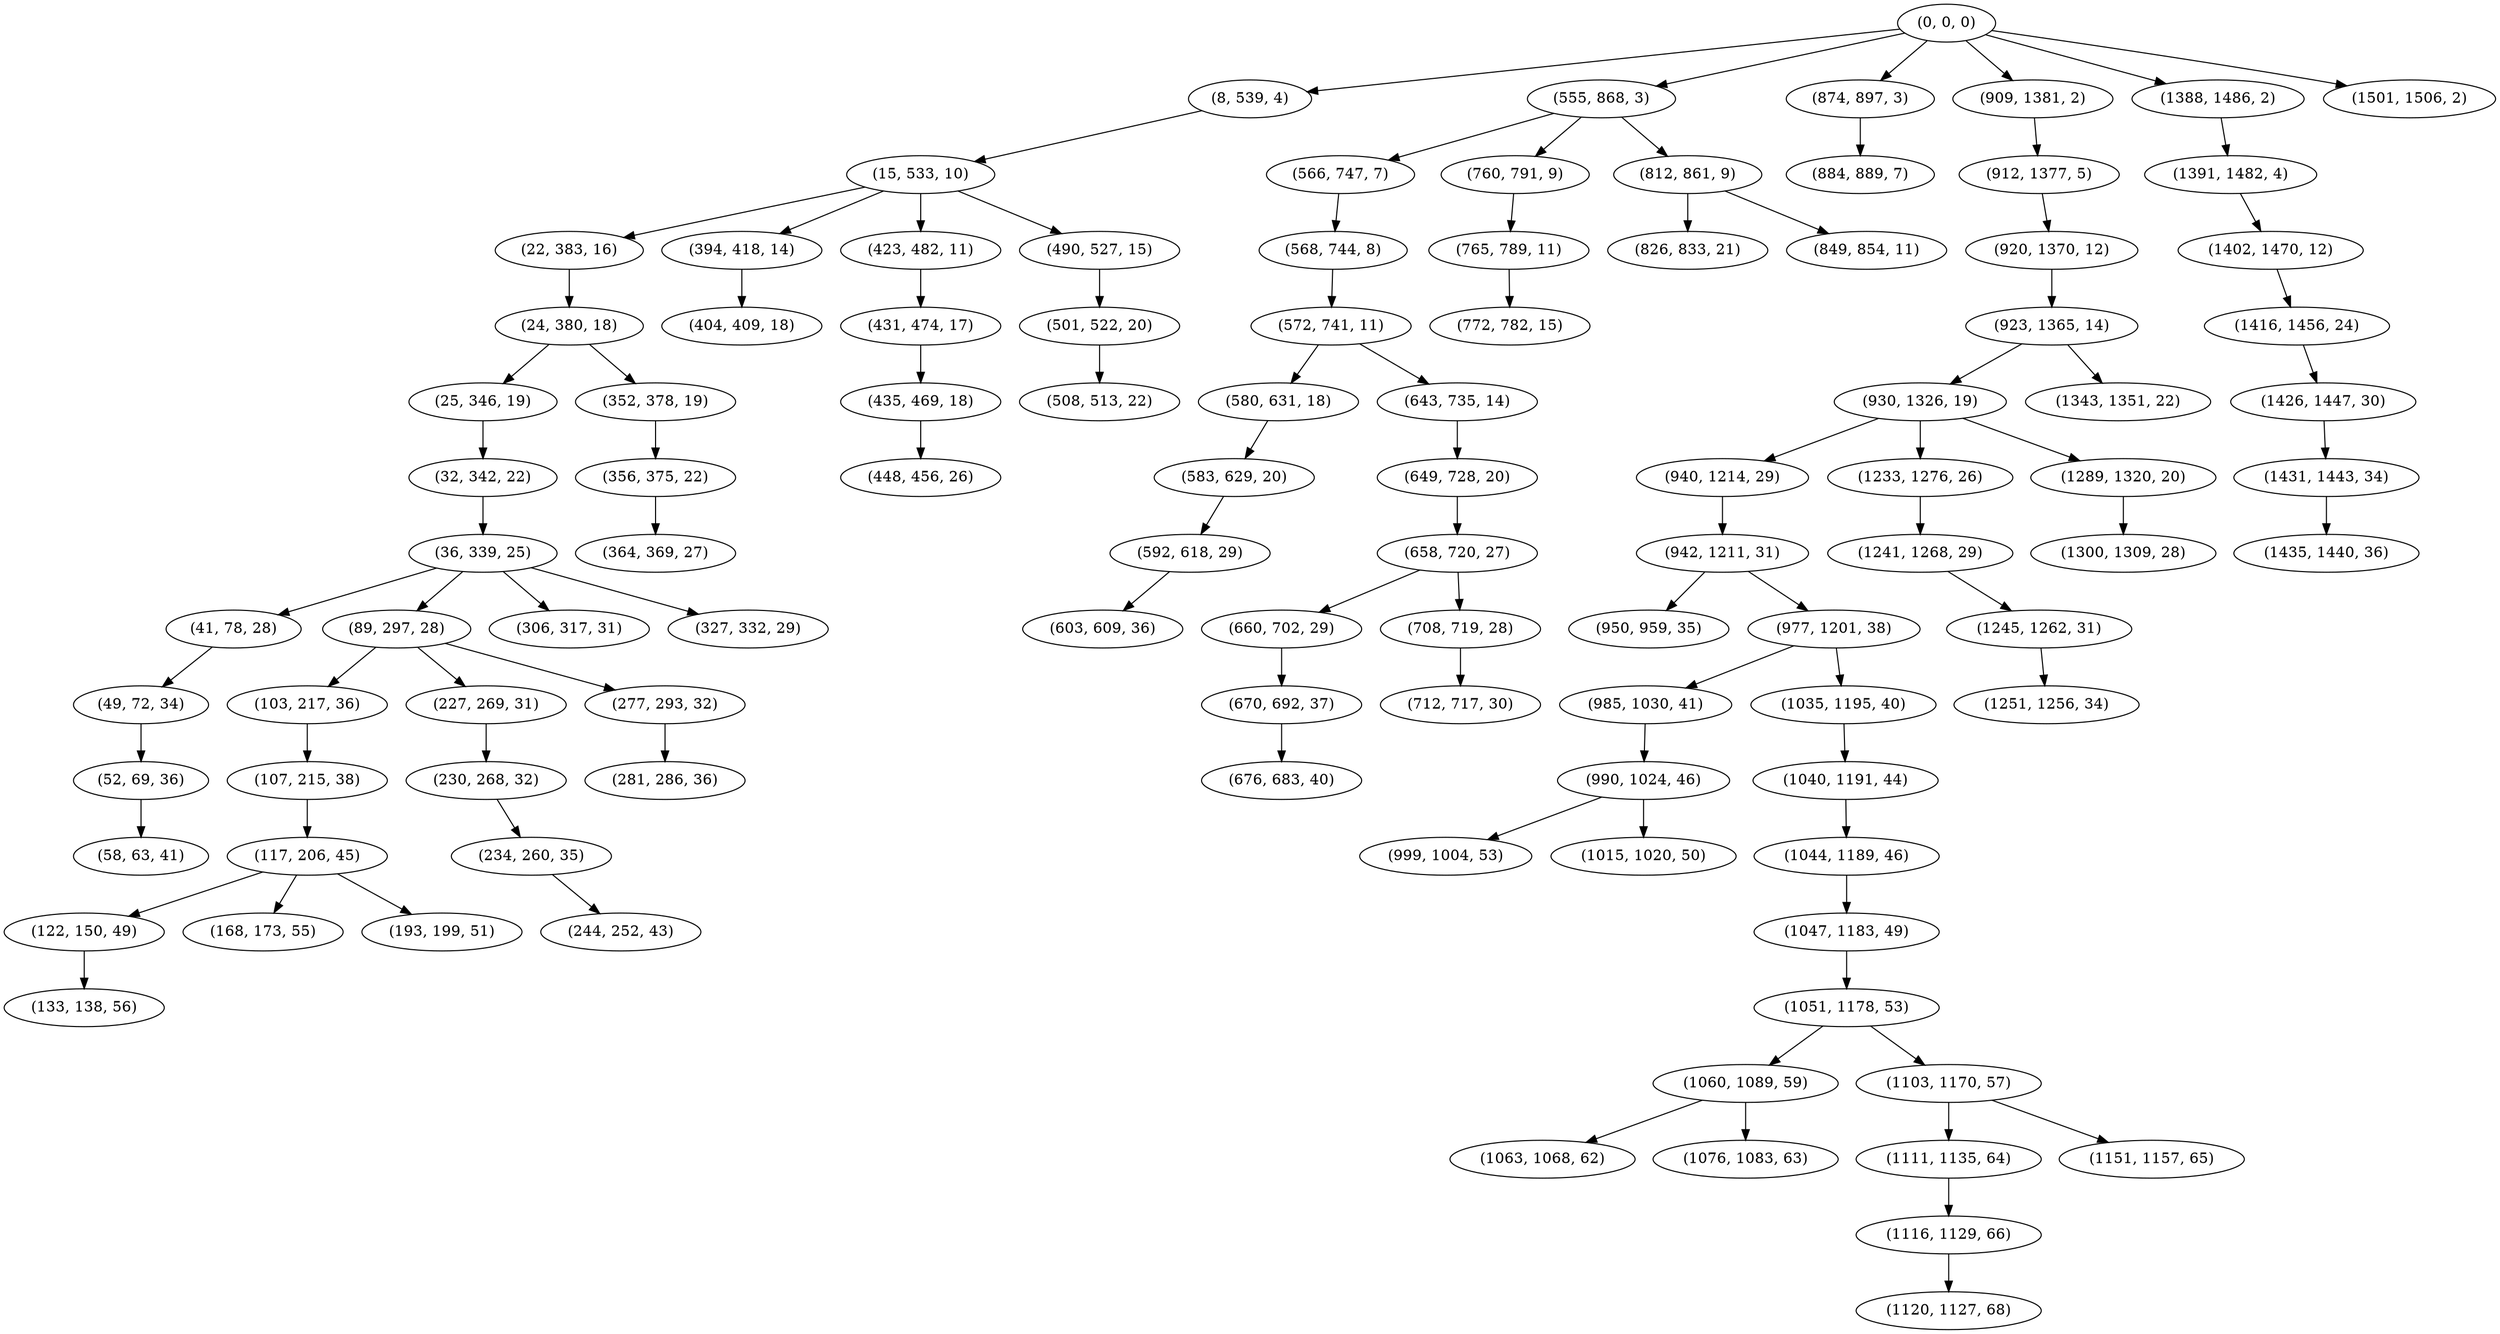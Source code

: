digraph tree {
    "(0, 0, 0)";
    "(8, 539, 4)";
    "(15, 533, 10)";
    "(22, 383, 16)";
    "(24, 380, 18)";
    "(25, 346, 19)";
    "(32, 342, 22)";
    "(36, 339, 25)";
    "(41, 78, 28)";
    "(49, 72, 34)";
    "(52, 69, 36)";
    "(58, 63, 41)";
    "(89, 297, 28)";
    "(103, 217, 36)";
    "(107, 215, 38)";
    "(117, 206, 45)";
    "(122, 150, 49)";
    "(133, 138, 56)";
    "(168, 173, 55)";
    "(193, 199, 51)";
    "(227, 269, 31)";
    "(230, 268, 32)";
    "(234, 260, 35)";
    "(244, 252, 43)";
    "(277, 293, 32)";
    "(281, 286, 36)";
    "(306, 317, 31)";
    "(327, 332, 29)";
    "(352, 378, 19)";
    "(356, 375, 22)";
    "(364, 369, 27)";
    "(394, 418, 14)";
    "(404, 409, 18)";
    "(423, 482, 11)";
    "(431, 474, 17)";
    "(435, 469, 18)";
    "(448, 456, 26)";
    "(490, 527, 15)";
    "(501, 522, 20)";
    "(508, 513, 22)";
    "(555, 868, 3)";
    "(566, 747, 7)";
    "(568, 744, 8)";
    "(572, 741, 11)";
    "(580, 631, 18)";
    "(583, 629, 20)";
    "(592, 618, 29)";
    "(603, 609, 36)";
    "(643, 735, 14)";
    "(649, 728, 20)";
    "(658, 720, 27)";
    "(660, 702, 29)";
    "(670, 692, 37)";
    "(676, 683, 40)";
    "(708, 719, 28)";
    "(712, 717, 30)";
    "(760, 791, 9)";
    "(765, 789, 11)";
    "(772, 782, 15)";
    "(812, 861, 9)";
    "(826, 833, 21)";
    "(849, 854, 11)";
    "(874, 897, 3)";
    "(884, 889, 7)";
    "(909, 1381, 2)";
    "(912, 1377, 5)";
    "(920, 1370, 12)";
    "(923, 1365, 14)";
    "(930, 1326, 19)";
    "(940, 1214, 29)";
    "(942, 1211, 31)";
    "(950, 959, 35)";
    "(977, 1201, 38)";
    "(985, 1030, 41)";
    "(990, 1024, 46)";
    "(999, 1004, 53)";
    "(1015, 1020, 50)";
    "(1035, 1195, 40)";
    "(1040, 1191, 44)";
    "(1044, 1189, 46)";
    "(1047, 1183, 49)";
    "(1051, 1178, 53)";
    "(1060, 1089, 59)";
    "(1063, 1068, 62)";
    "(1076, 1083, 63)";
    "(1103, 1170, 57)";
    "(1111, 1135, 64)";
    "(1116, 1129, 66)";
    "(1120, 1127, 68)";
    "(1151, 1157, 65)";
    "(1233, 1276, 26)";
    "(1241, 1268, 29)";
    "(1245, 1262, 31)";
    "(1251, 1256, 34)";
    "(1289, 1320, 20)";
    "(1300, 1309, 28)";
    "(1343, 1351, 22)";
    "(1388, 1486, 2)";
    "(1391, 1482, 4)";
    "(1402, 1470, 12)";
    "(1416, 1456, 24)";
    "(1426, 1447, 30)";
    "(1431, 1443, 34)";
    "(1435, 1440, 36)";
    "(1501, 1506, 2)";
    "(0, 0, 0)" -> "(8, 539, 4)";
    "(0, 0, 0)" -> "(555, 868, 3)";
    "(0, 0, 0)" -> "(874, 897, 3)";
    "(0, 0, 0)" -> "(909, 1381, 2)";
    "(0, 0, 0)" -> "(1388, 1486, 2)";
    "(0, 0, 0)" -> "(1501, 1506, 2)";
    "(8, 539, 4)" -> "(15, 533, 10)";
    "(15, 533, 10)" -> "(22, 383, 16)";
    "(15, 533, 10)" -> "(394, 418, 14)";
    "(15, 533, 10)" -> "(423, 482, 11)";
    "(15, 533, 10)" -> "(490, 527, 15)";
    "(22, 383, 16)" -> "(24, 380, 18)";
    "(24, 380, 18)" -> "(25, 346, 19)";
    "(24, 380, 18)" -> "(352, 378, 19)";
    "(25, 346, 19)" -> "(32, 342, 22)";
    "(32, 342, 22)" -> "(36, 339, 25)";
    "(36, 339, 25)" -> "(41, 78, 28)";
    "(36, 339, 25)" -> "(89, 297, 28)";
    "(36, 339, 25)" -> "(306, 317, 31)";
    "(36, 339, 25)" -> "(327, 332, 29)";
    "(41, 78, 28)" -> "(49, 72, 34)";
    "(49, 72, 34)" -> "(52, 69, 36)";
    "(52, 69, 36)" -> "(58, 63, 41)";
    "(89, 297, 28)" -> "(103, 217, 36)";
    "(89, 297, 28)" -> "(227, 269, 31)";
    "(89, 297, 28)" -> "(277, 293, 32)";
    "(103, 217, 36)" -> "(107, 215, 38)";
    "(107, 215, 38)" -> "(117, 206, 45)";
    "(117, 206, 45)" -> "(122, 150, 49)";
    "(117, 206, 45)" -> "(168, 173, 55)";
    "(117, 206, 45)" -> "(193, 199, 51)";
    "(122, 150, 49)" -> "(133, 138, 56)";
    "(227, 269, 31)" -> "(230, 268, 32)";
    "(230, 268, 32)" -> "(234, 260, 35)";
    "(234, 260, 35)" -> "(244, 252, 43)";
    "(277, 293, 32)" -> "(281, 286, 36)";
    "(352, 378, 19)" -> "(356, 375, 22)";
    "(356, 375, 22)" -> "(364, 369, 27)";
    "(394, 418, 14)" -> "(404, 409, 18)";
    "(423, 482, 11)" -> "(431, 474, 17)";
    "(431, 474, 17)" -> "(435, 469, 18)";
    "(435, 469, 18)" -> "(448, 456, 26)";
    "(490, 527, 15)" -> "(501, 522, 20)";
    "(501, 522, 20)" -> "(508, 513, 22)";
    "(555, 868, 3)" -> "(566, 747, 7)";
    "(555, 868, 3)" -> "(760, 791, 9)";
    "(555, 868, 3)" -> "(812, 861, 9)";
    "(566, 747, 7)" -> "(568, 744, 8)";
    "(568, 744, 8)" -> "(572, 741, 11)";
    "(572, 741, 11)" -> "(580, 631, 18)";
    "(572, 741, 11)" -> "(643, 735, 14)";
    "(580, 631, 18)" -> "(583, 629, 20)";
    "(583, 629, 20)" -> "(592, 618, 29)";
    "(592, 618, 29)" -> "(603, 609, 36)";
    "(643, 735, 14)" -> "(649, 728, 20)";
    "(649, 728, 20)" -> "(658, 720, 27)";
    "(658, 720, 27)" -> "(660, 702, 29)";
    "(658, 720, 27)" -> "(708, 719, 28)";
    "(660, 702, 29)" -> "(670, 692, 37)";
    "(670, 692, 37)" -> "(676, 683, 40)";
    "(708, 719, 28)" -> "(712, 717, 30)";
    "(760, 791, 9)" -> "(765, 789, 11)";
    "(765, 789, 11)" -> "(772, 782, 15)";
    "(812, 861, 9)" -> "(826, 833, 21)";
    "(812, 861, 9)" -> "(849, 854, 11)";
    "(874, 897, 3)" -> "(884, 889, 7)";
    "(909, 1381, 2)" -> "(912, 1377, 5)";
    "(912, 1377, 5)" -> "(920, 1370, 12)";
    "(920, 1370, 12)" -> "(923, 1365, 14)";
    "(923, 1365, 14)" -> "(930, 1326, 19)";
    "(923, 1365, 14)" -> "(1343, 1351, 22)";
    "(930, 1326, 19)" -> "(940, 1214, 29)";
    "(930, 1326, 19)" -> "(1233, 1276, 26)";
    "(930, 1326, 19)" -> "(1289, 1320, 20)";
    "(940, 1214, 29)" -> "(942, 1211, 31)";
    "(942, 1211, 31)" -> "(950, 959, 35)";
    "(942, 1211, 31)" -> "(977, 1201, 38)";
    "(977, 1201, 38)" -> "(985, 1030, 41)";
    "(977, 1201, 38)" -> "(1035, 1195, 40)";
    "(985, 1030, 41)" -> "(990, 1024, 46)";
    "(990, 1024, 46)" -> "(999, 1004, 53)";
    "(990, 1024, 46)" -> "(1015, 1020, 50)";
    "(1035, 1195, 40)" -> "(1040, 1191, 44)";
    "(1040, 1191, 44)" -> "(1044, 1189, 46)";
    "(1044, 1189, 46)" -> "(1047, 1183, 49)";
    "(1047, 1183, 49)" -> "(1051, 1178, 53)";
    "(1051, 1178, 53)" -> "(1060, 1089, 59)";
    "(1051, 1178, 53)" -> "(1103, 1170, 57)";
    "(1060, 1089, 59)" -> "(1063, 1068, 62)";
    "(1060, 1089, 59)" -> "(1076, 1083, 63)";
    "(1103, 1170, 57)" -> "(1111, 1135, 64)";
    "(1103, 1170, 57)" -> "(1151, 1157, 65)";
    "(1111, 1135, 64)" -> "(1116, 1129, 66)";
    "(1116, 1129, 66)" -> "(1120, 1127, 68)";
    "(1233, 1276, 26)" -> "(1241, 1268, 29)";
    "(1241, 1268, 29)" -> "(1245, 1262, 31)";
    "(1245, 1262, 31)" -> "(1251, 1256, 34)";
    "(1289, 1320, 20)" -> "(1300, 1309, 28)";
    "(1388, 1486, 2)" -> "(1391, 1482, 4)";
    "(1391, 1482, 4)" -> "(1402, 1470, 12)";
    "(1402, 1470, 12)" -> "(1416, 1456, 24)";
    "(1416, 1456, 24)" -> "(1426, 1447, 30)";
    "(1426, 1447, 30)" -> "(1431, 1443, 34)";
    "(1431, 1443, 34)" -> "(1435, 1440, 36)";
}
